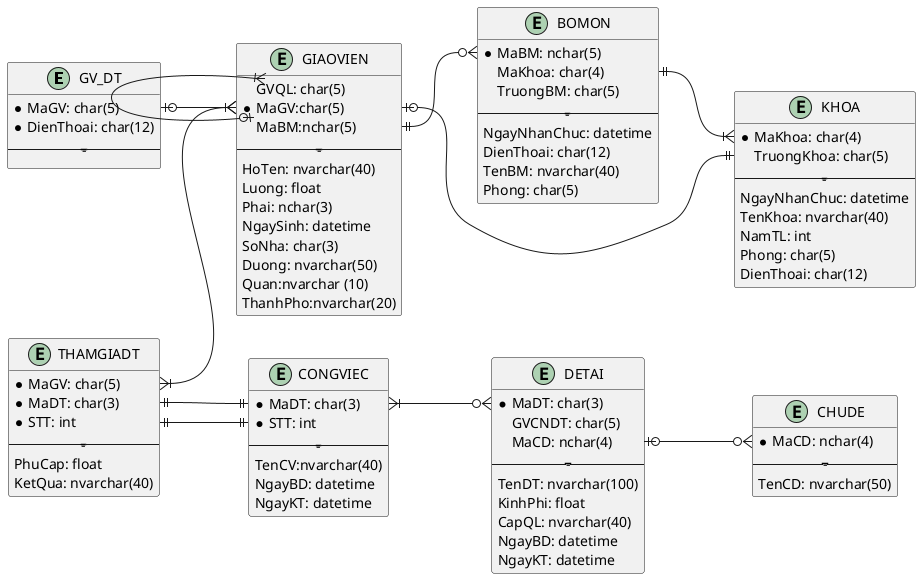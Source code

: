 @startuml
/'-----------------------'/ 
/' top to bottom direction '/
left to right direction 
skinparam roundcorner 5
/' skinparam linetype ortho '/

entity GV_DT
{
* MaGV: char(5)
* DienThoai: char(12)
---------
}

entity GIAOVIEN
{
 GVQL: char(5) 
* MaGV:char(5)
 MaBM:nchar(5) 
---------
 HoTen: nvarchar(40)
 Luong: float
 Phai: nchar(3)
 NgaySinh: datetime 
 SoNha: char(3)
 Duong: nvarchar(50)
 Quan:nvarchar (10)
 ThanhPho:nvarchar(20)
}
/'-----------------------'/ 


/' entity GV_DT '/

entity BOMON
{
* MaBM: nchar(5)
MaKhoa: char(4)
TruongBM: char(5)
---------
NgayNhanChuc: datetime
DienThoai: char(12)
TenBM: nvarchar(40)
Phong: char(5)
}


entity KHOA
{
* MaKhoa: char(4)
 TruongKhoa: char(5) 
---------
 NgayNhanChuc: datetime
 TenKhoa: nvarchar(40)
 NamTL: int
 Phong: char(5)
 DienThoai: char(12)
}

entity DETAI
{
* MaDT: char(3)
 GVCNDT: char(5) 
 MaCD: nchar(4) 
---------
 TenDT: nvarchar(100)
 KinhPhi: float
 CapQL: nvarchar(40)
 NgayBD: datetime 
 NgayKT: datetime 
}


entity CONGVIEC
{
* MaDT: char(3) 
* STT: int 
---------
TenCV:nvarchar(40)
NgayBD: datetime 
NgayKT: datetime
}

entity CHUDE
{
* MaCD: nchar(4)
---------
TenCD: nvarchar(50)
}

entity THAMGIADT
{
* MaGV: char(5) 
* MaDT: char(3) 
* STT: int 
---------
 PhuCap: float
 KetQua: nvarchar(40)
}


/' TODO quan he giua giao vien va giao vien quan ly '/
GIAOVIEN::GVQL }|-up-o| GIAOVIEN::MaGV
GIAOVIEN::MaBM ||--o{ BOMON::MaBM
GV_DT::MaGV |o--|{ GIAOVIEN::MaGV
BOMON::MaKhoa ||--|{ KHOA::MaKhoa
KHOA::TruongKhoa ||--o| GIAOVIEN::MaGV
DETAI::MaCD |o--o{ CHUDE::MaCD
CONGVIEC::MaDT }|--o{DETAI::MaDT
THAMGIADT::MaGV }|--|{GIAOVIEN::MaGV
THAMGIADT::MaDT ||--|| CONGVIEC::MaDT
THAMGIADT::STT ||--|| CONGVIEC::STT
@enduml
